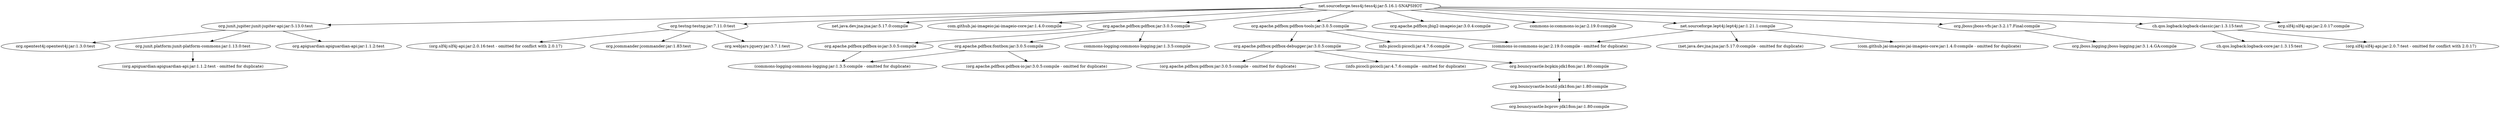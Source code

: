 digraph nguyenq__tess4j {
	"net.sourceforge.tess4j:tess4j:jar:5.16.1-SNAPSHOT" -> "org.junit.jupiter:junit-jupiter-api:jar:5.13.0:test" ; 
	"net.sourceforge.tess4j:tess4j:jar:5.16.1-SNAPSHOT" -> "org.testng:testng:jar:7.11.0:test" ; 
	"net.sourceforge.tess4j:tess4j:jar:5.16.1-SNAPSHOT" -> "net.java.dev.jna:jna:jar:5.17.0:compile" ; 
	"net.sourceforge.tess4j:tess4j:jar:5.16.1-SNAPSHOT" -> "com.github.jai-imageio:jai-imageio-core:jar:1.4.0:compile" ; 
	"net.sourceforge.tess4j:tess4j:jar:5.16.1-SNAPSHOT" -> "org.apache.pdfbox:pdfbox:jar:3.0.5:compile" ; 
	"net.sourceforge.tess4j:tess4j:jar:5.16.1-SNAPSHOT" -> "org.apache.pdfbox:pdfbox-tools:jar:3.0.5:compile" ; 
	"net.sourceforge.tess4j:tess4j:jar:5.16.1-SNAPSHOT" -> "org.apache.pdfbox:jbig2-imageio:jar:3.0.4:compile" ; 
	"net.sourceforge.tess4j:tess4j:jar:5.16.1-SNAPSHOT" -> "commons-io:commons-io:jar:2.19.0:compile" ; 
	"net.sourceforge.tess4j:tess4j:jar:5.16.1-SNAPSHOT" -> "net.sourceforge.lept4j:lept4j:jar:1.21.1:compile" ; 
	"net.sourceforge.tess4j:tess4j:jar:5.16.1-SNAPSHOT" -> "org.jboss:jboss-vfs:jar:3.2.17.Final:compile" ; 
	"net.sourceforge.tess4j:tess4j:jar:5.16.1-SNAPSHOT" -> "ch.qos.logback:logback-classic:jar:1.3.15:test" ; 
	"net.sourceforge.tess4j:tess4j:jar:5.16.1-SNAPSHOT" -> "org.slf4j:slf4j-api:jar:2.0.17:compile" ; 
	"org.junit.jupiter:junit-jupiter-api:jar:5.13.0:test" -> "org.opentest4j:opentest4j:jar:1.3.0:test" ; 
	"org.junit.jupiter:junit-jupiter-api:jar:5.13.0:test" -> "org.junit.platform:junit-platform-commons:jar:1.13.0:test" ; 
	"org.junit.jupiter:junit-jupiter-api:jar:5.13.0:test" -> "org.apiguardian:apiguardian-api:jar:1.1.2:test" ; 
	"org.junit.platform:junit-platform-commons:jar:1.13.0:test" -> "(org.apiguardian:apiguardian-api:jar:1.1.2:test - omitted for duplicate)" ; 
	"org.testng:testng:jar:7.11.0:test" -> "(org.slf4j:slf4j-api:jar:2.0.16:test - omitted for conflict with 2.0.17)" ; 
	"org.testng:testng:jar:7.11.0:test" -> "org.jcommander:jcommander:jar:1.83:test" ; 
	"org.testng:testng:jar:7.11.0:test" -> "org.webjars:jquery:jar:3.7.1:test" ; 
	"org.apache.pdfbox:pdfbox:jar:3.0.5:compile" -> "org.apache.pdfbox:pdfbox-io:jar:3.0.5:compile" ; 
	"org.apache.pdfbox:pdfbox:jar:3.0.5:compile" -> "org.apache.pdfbox:fontbox:jar:3.0.5:compile" ; 
	"org.apache.pdfbox:pdfbox:jar:3.0.5:compile" -> "commons-logging:commons-logging:jar:1.3.5:compile" ; 
	"org.apache.pdfbox:pdfbox-io:jar:3.0.5:compile" -> "(commons-logging:commons-logging:jar:1.3.5:compile - omitted for duplicate)" ; 
	"org.apache.pdfbox:fontbox:jar:3.0.5:compile" -> "(org.apache.pdfbox:pdfbox-io:jar:3.0.5:compile - omitted for duplicate)" ; 
	"org.apache.pdfbox:fontbox:jar:3.0.5:compile" -> "(commons-logging:commons-logging:jar:1.3.5:compile - omitted for duplicate)" ; 
	"org.apache.pdfbox:pdfbox-tools:jar:3.0.5:compile" -> "org.apache.pdfbox:pdfbox-debugger:jar:3.0.5:compile" ; 
	"org.apache.pdfbox:pdfbox-tools:jar:3.0.5:compile" -> "(commons-io:commons-io:jar:2.19.0:compile - omitted for duplicate)" ; 
	"org.apache.pdfbox:pdfbox-tools:jar:3.0.5:compile" -> "info.picocli:picocli:jar:4.7.6:compile" ; 
	"org.apache.pdfbox:pdfbox-debugger:jar:3.0.5:compile" -> "(org.apache.pdfbox:pdfbox:jar:3.0.5:compile - omitted for duplicate)" ; 
	"org.apache.pdfbox:pdfbox-debugger:jar:3.0.5:compile" -> "(info.picocli:picocli:jar:4.7.6:compile - omitted for duplicate)" ; 
	"org.apache.pdfbox:pdfbox-debugger:jar:3.0.5:compile" -> "org.bouncycastle:bcpkix-jdk18on:jar:1.80:compile" ; 
	"org.bouncycastle:bcpkix-jdk18on:jar:1.80:compile" -> "org.bouncycastle:bcutil-jdk18on:jar:1.80:compile" ; 
	"org.bouncycastle:bcutil-jdk18on:jar:1.80:compile" -> "org.bouncycastle:bcprov-jdk18on:jar:1.80:compile" ; 
	"net.sourceforge.lept4j:lept4j:jar:1.21.1:compile" -> "(net.java.dev.jna:jna:jar:5.17.0:compile - omitted for duplicate)" ; 
	"net.sourceforge.lept4j:lept4j:jar:1.21.1:compile" -> "(commons-io:commons-io:jar:2.19.0:compile - omitted for duplicate)" ; 
	"net.sourceforge.lept4j:lept4j:jar:1.21.1:compile" -> "(com.github.jai-imageio:jai-imageio-core:jar:1.4.0:compile - omitted for duplicate)" ; 
	"org.jboss:jboss-vfs:jar:3.2.17.Final:compile" -> "org.jboss.logging:jboss-logging:jar:3.1.4.GA:compile" ; 
	"ch.qos.logback:logback-classic:jar:1.3.15:test" -> "ch.qos.logback:logback-core:jar:1.3.15:test" ; 
	"ch.qos.logback:logback-classic:jar:1.3.15:test" -> "(org.slf4j:slf4j-api:jar:2.0.7:test - omitted for conflict with 2.0.17)" ; 
}
